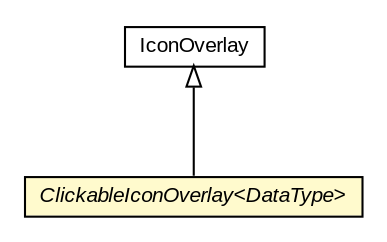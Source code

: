 #!/usr/local/bin/dot
#
# Class diagram 
# Generated by UMLGraph version R5_6-24-gf6e263 (http://www.umlgraph.org/)
#

digraph G {
	edge [fontname="arial",fontsize=10,labelfontname="arial",labelfontsize=10];
	node [fontname="arial",fontsize=10,shape=plaintext];
	nodesep=0.25;
	ranksep=0.5;
	// org.osmdroid.views.overlay.ClickableIconOverlay<DataType>
	c35627 [label=<<table title="org.osmdroid.views.overlay.ClickableIconOverlay" border="0" cellborder="1" cellspacing="0" cellpadding="2" port="p" bgcolor="lemonChiffon" href="./ClickableIconOverlay.html">
		<tr><td><table border="0" cellspacing="0" cellpadding="1">
<tr><td align="center" balign="center"><font face="arial italic"> ClickableIconOverlay&lt;DataType&gt; </font></td></tr>
		</table></td></tr>
		</table>>, URL="./ClickableIconOverlay.html", fontname="arial", fontcolor="black", fontsize=10.0];
	// org.osmdroid.views.overlay.IconOverlay
	c35639 [label=<<table title="org.osmdroid.views.overlay.IconOverlay" border="0" cellborder="1" cellspacing="0" cellpadding="2" port="p" href="./IconOverlay.html">
		<tr><td><table border="0" cellspacing="0" cellpadding="1">
<tr><td align="center" balign="center"> IconOverlay </td></tr>
		</table></td></tr>
		</table>>, URL="./IconOverlay.html", fontname="arial", fontcolor="black", fontsize=10.0];
	//org.osmdroid.views.overlay.ClickableIconOverlay<DataType> extends org.osmdroid.views.overlay.IconOverlay
	c35639:p -> c35627:p [dir=back,arrowtail=empty];
}

